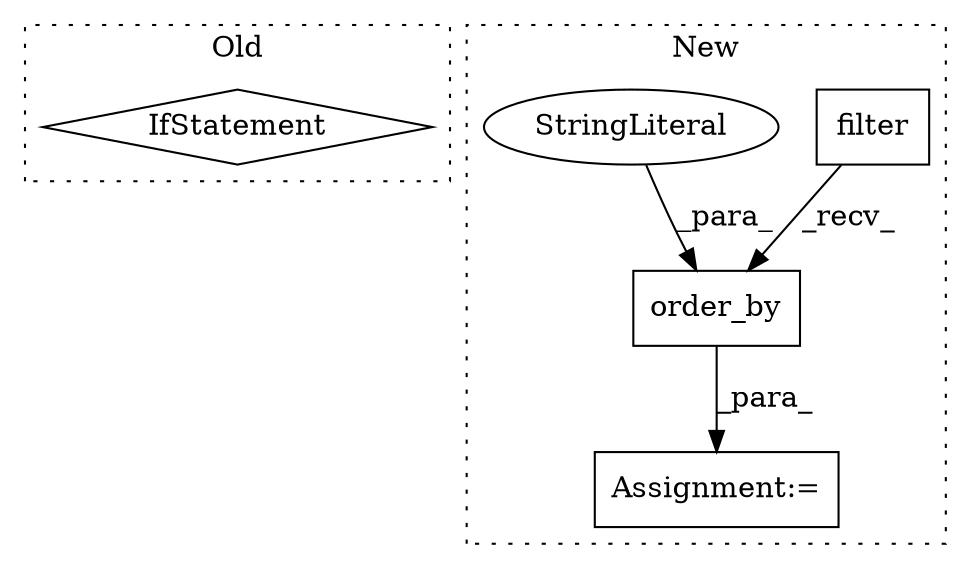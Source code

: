 digraph G {
subgraph cluster0 {
1 [label="IfStatement" a="25" s="2468,2486" l="4,2" shape="diamond"];
label = "Old";
style="dotted";
}
subgraph cluster1 {
2 [label="order_by" a="32" s="2474,2493" l="9,1" shape="box"];
3 [label="filter" a="32" s="2461,2472" l="7,1" shape="box"];
4 [label="Assignment:=" a="7" s="2457" l="1" shape="box"];
5 [label="StringLiteral" a="45" s="2483" l="10" shape="ellipse"];
label = "New";
style="dotted";
}
2 -> 4 [label="_para_"];
3 -> 2 [label="_recv_"];
5 -> 2 [label="_para_"];
}